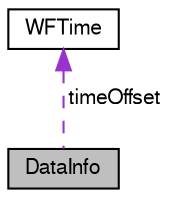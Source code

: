 digraph "DataInfo"
{
  edge [fontname="FreeSans",fontsize="10",labelfontname="FreeSans",labelfontsize="10"];
  node [fontname="FreeSans",fontsize="10",shape=record];
  Node1 [label="DataInfo",height=0.2,width=0.4,color="black", fillcolor="grey75", style="filled" fontcolor="black"];
  Node2 -> Node1 [dir="back",color="darkorchid3",fontsize="10",style="dashed",label=" timeOffset" ,fontname="FreeSans"];
  Node2 [label="WFTime",height=0.2,width=0.4,color="black", fillcolor="white", style="filled",URL="$struct_w_f_time.html",tooltip="Represents both specific time and time interval. "];
}
